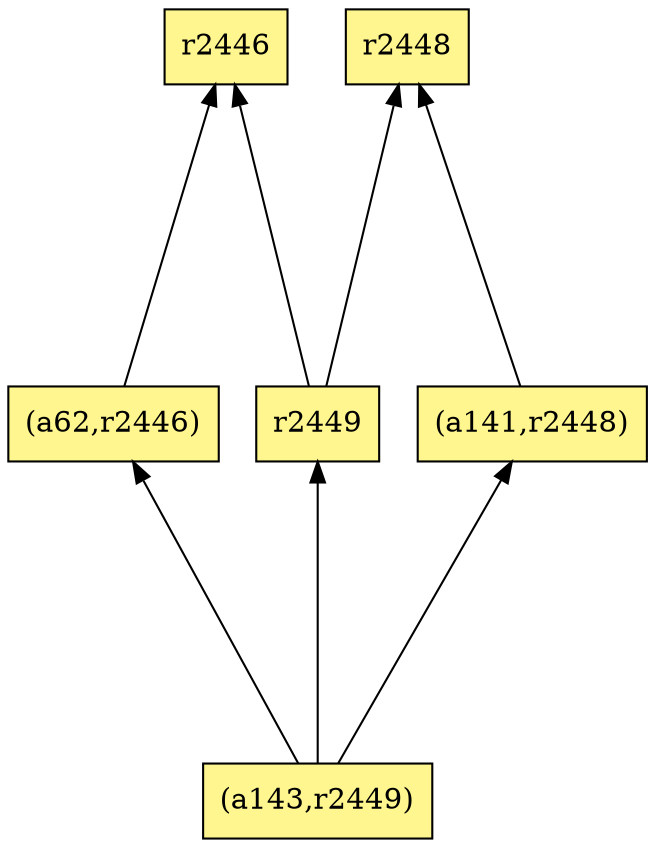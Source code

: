 digraph G {
rankdir=BT;ranksep="2.0";
"r2448" [shape=record,fillcolor=khaki1,style=filled,label="{r2448}"];
"(a62,r2446)" [shape=record,fillcolor=khaki1,style=filled,label="{(a62,r2446)}"];
"r2446" [shape=record,fillcolor=khaki1,style=filled,label="{r2446}"];
"(a141,r2448)" [shape=record,fillcolor=khaki1,style=filled,label="{(a141,r2448)}"];
"r2449" [shape=record,fillcolor=khaki1,style=filled,label="{r2449}"];
"(a143,r2449)" [shape=record,fillcolor=khaki1,style=filled,label="{(a143,r2449)}"];
"(a62,r2446)" -> "r2446"
"(a141,r2448)" -> "r2448"
"r2449" -> "r2446"
"r2449" -> "r2448"
"(a143,r2449)" -> "(a62,r2446)"
"(a143,r2449)" -> "(a141,r2448)"
"(a143,r2449)" -> "r2449"
}